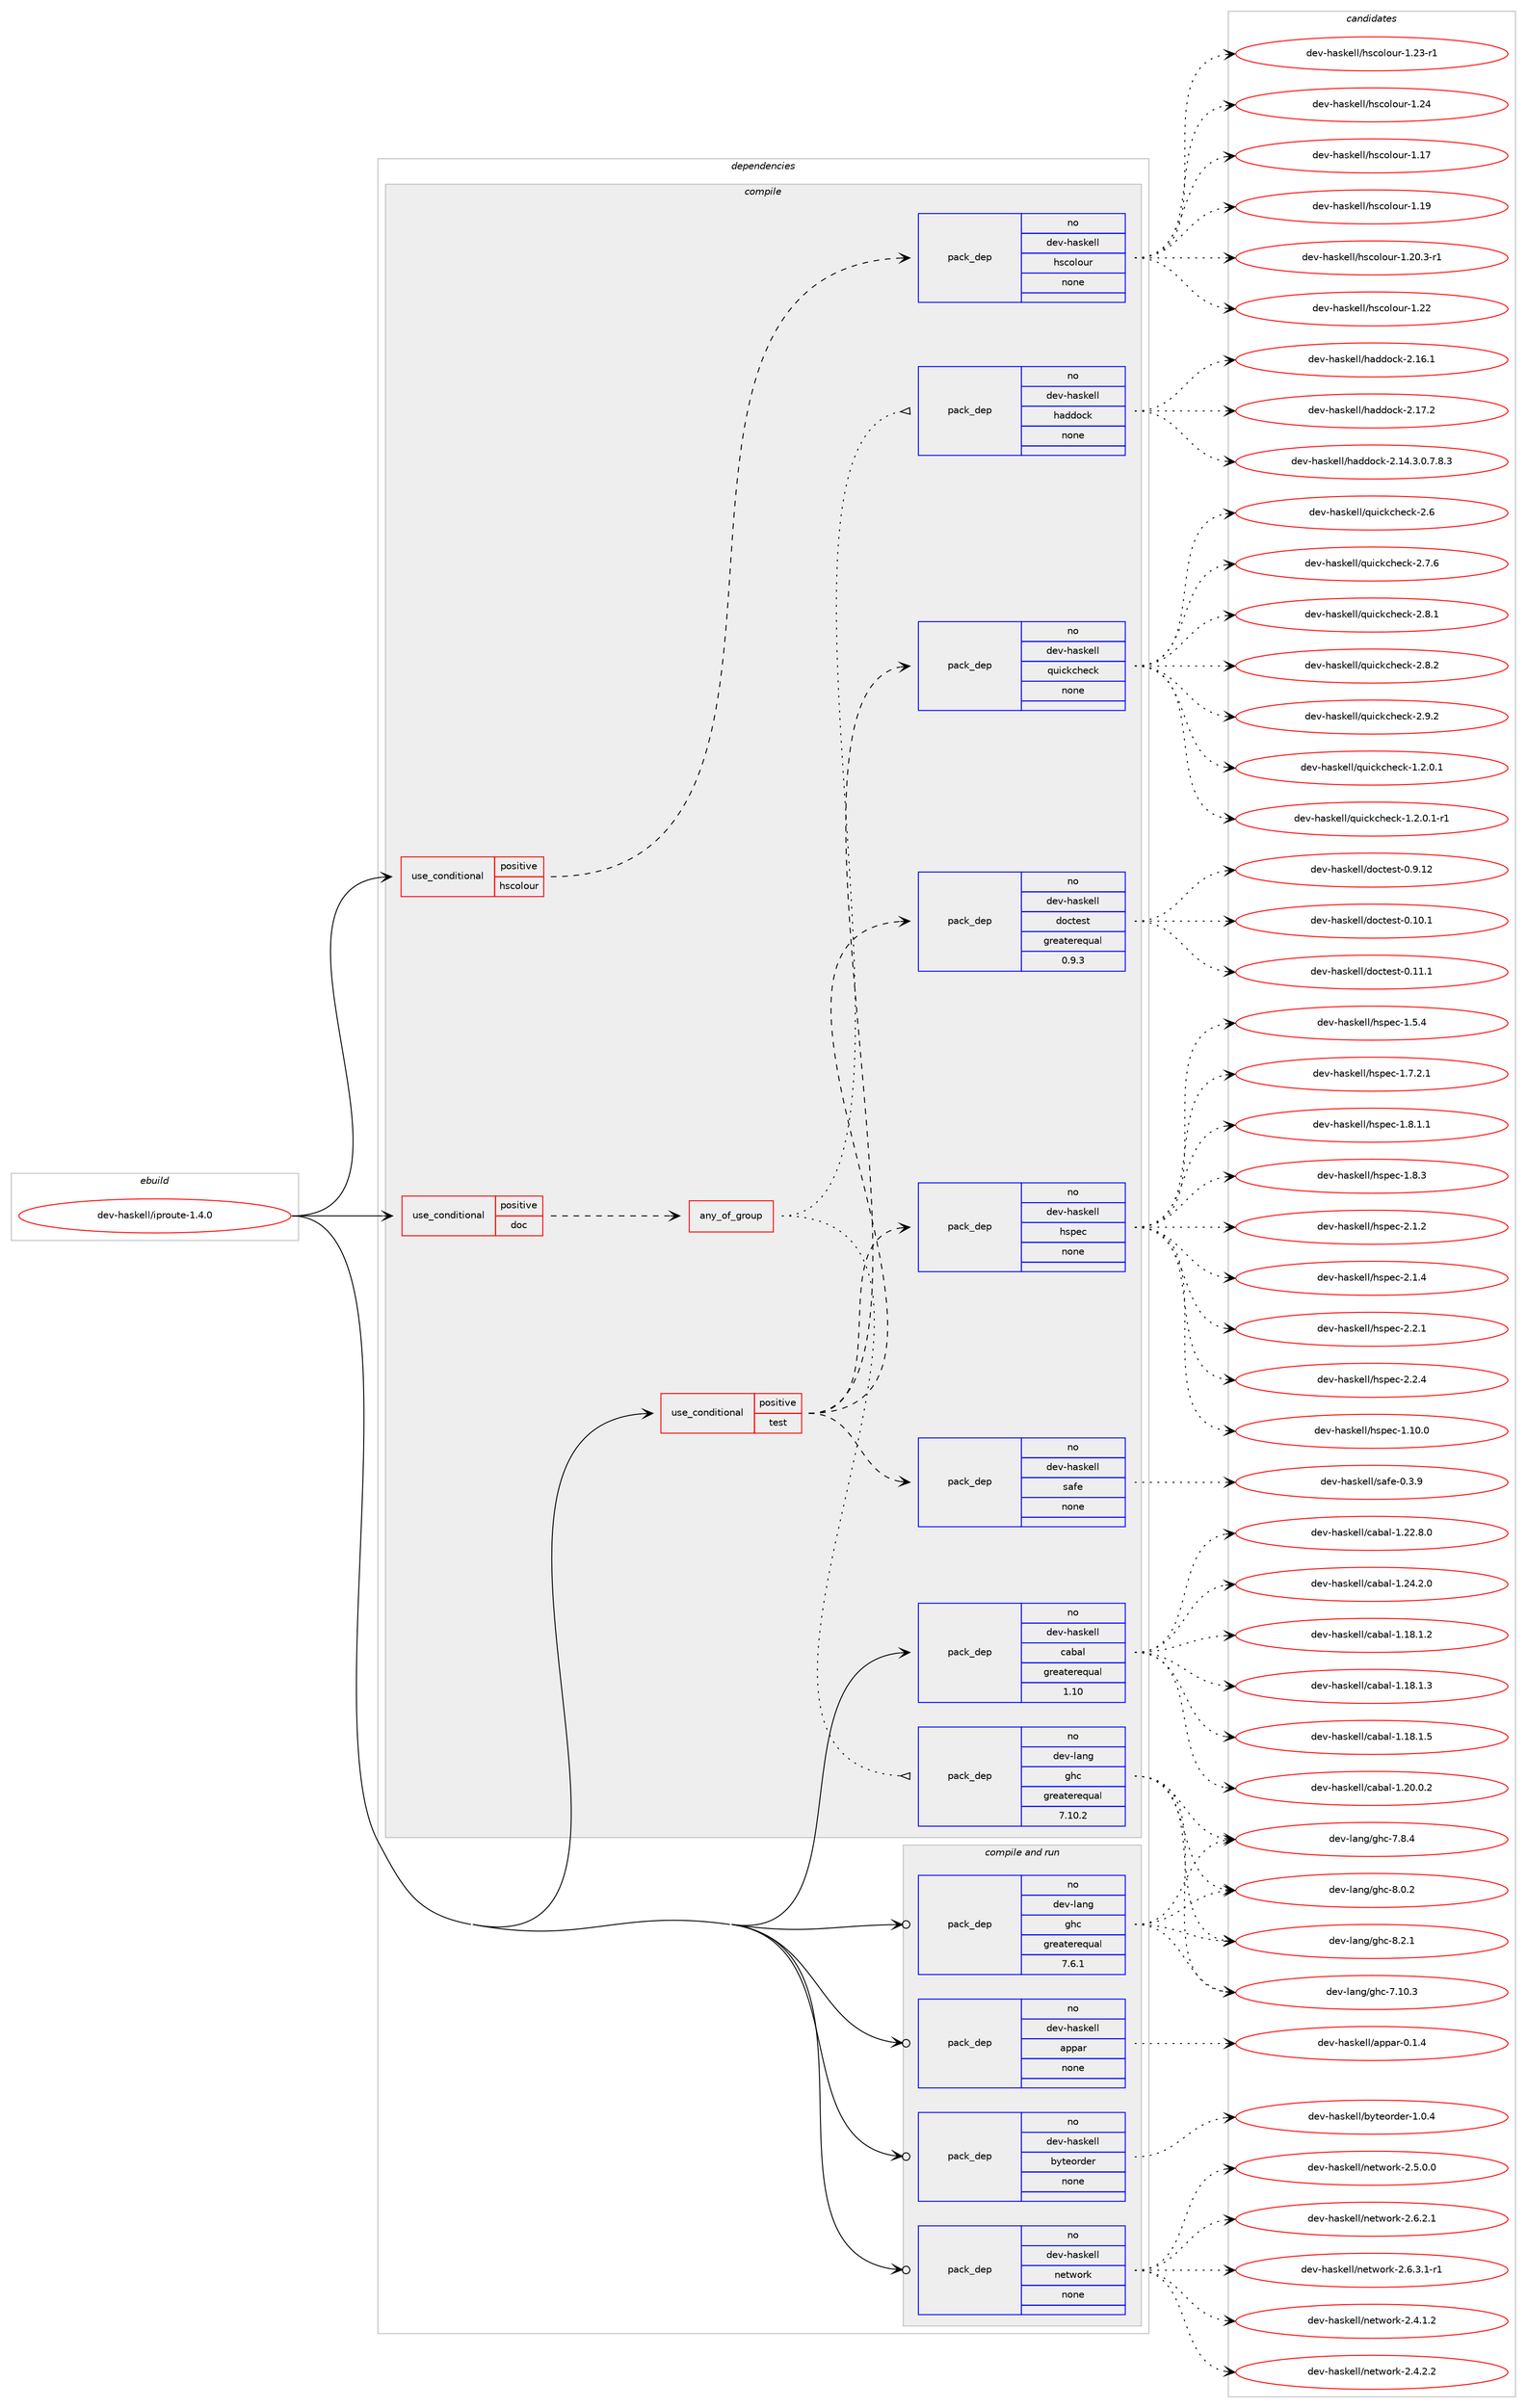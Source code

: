 digraph prolog {

# *************
# Graph options
# *************

newrank=true;
concentrate=true;
compound=true;
graph [rankdir=LR,fontname=Helvetica,fontsize=10,ranksep=1.5];#, ranksep=2.5, nodesep=0.2];
edge  [arrowhead=vee];
node  [fontname=Helvetica,fontsize=10];

# **********
# The ebuild
# **********

subgraph cluster_leftcol {
color=gray;
rank=same;
label=<<i>ebuild</i>>;
id [label="dev-haskell/iproute-1.4.0", color=red, width=4, href="../dev-haskell/iproute-1.4.0.svg"];
}

# ****************
# The dependencies
# ****************

subgraph cluster_midcol {
color=gray;
label=<<i>dependencies</i>>;
subgraph cluster_compile {
fillcolor="#eeeeee";
style=filled;
label=<<i>compile</i>>;
subgraph cond19616 {
dependency85240 [label=<<TABLE BORDER="0" CELLBORDER="1" CELLSPACING="0" CELLPADDING="4"><TR><TD ROWSPAN="3" CELLPADDING="10">use_conditional</TD></TR><TR><TD>positive</TD></TR><TR><TD>doc</TD></TR></TABLE>>, shape=none, color=red];
subgraph any2263 {
dependency85241 [label=<<TABLE BORDER="0" CELLBORDER="1" CELLSPACING="0" CELLPADDING="4"><TR><TD CELLPADDING="10">any_of_group</TD></TR></TABLE>>, shape=none, color=red];subgraph pack63331 {
dependency85242 [label=<<TABLE BORDER="0" CELLBORDER="1" CELLSPACING="0" CELLPADDING="4" WIDTH="220"><TR><TD ROWSPAN="6" CELLPADDING="30">pack_dep</TD></TR><TR><TD WIDTH="110">no</TD></TR><TR><TD>dev-haskell</TD></TR><TR><TD>haddock</TD></TR><TR><TD>none</TD></TR><TR><TD></TD></TR></TABLE>>, shape=none, color=blue];
}
dependency85241:e -> dependency85242:w [weight=20,style="dotted",arrowhead="oinv"];
subgraph pack63332 {
dependency85243 [label=<<TABLE BORDER="0" CELLBORDER="1" CELLSPACING="0" CELLPADDING="4" WIDTH="220"><TR><TD ROWSPAN="6" CELLPADDING="30">pack_dep</TD></TR><TR><TD WIDTH="110">no</TD></TR><TR><TD>dev-lang</TD></TR><TR><TD>ghc</TD></TR><TR><TD>greaterequal</TD></TR><TR><TD>7.10.2</TD></TR></TABLE>>, shape=none, color=blue];
}
dependency85241:e -> dependency85243:w [weight=20,style="dotted",arrowhead="oinv"];
}
dependency85240:e -> dependency85241:w [weight=20,style="dashed",arrowhead="vee"];
}
id:e -> dependency85240:w [weight=20,style="solid",arrowhead="vee"];
subgraph cond19617 {
dependency85244 [label=<<TABLE BORDER="0" CELLBORDER="1" CELLSPACING="0" CELLPADDING="4"><TR><TD ROWSPAN="3" CELLPADDING="10">use_conditional</TD></TR><TR><TD>positive</TD></TR><TR><TD>hscolour</TD></TR></TABLE>>, shape=none, color=red];
subgraph pack63333 {
dependency85245 [label=<<TABLE BORDER="0" CELLBORDER="1" CELLSPACING="0" CELLPADDING="4" WIDTH="220"><TR><TD ROWSPAN="6" CELLPADDING="30">pack_dep</TD></TR><TR><TD WIDTH="110">no</TD></TR><TR><TD>dev-haskell</TD></TR><TR><TD>hscolour</TD></TR><TR><TD>none</TD></TR><TR><TD></TD></TR></TABLE>>, shape=none, color=blue];
}
dependency85244:e -> dependency85245:w [weight=20,style="dashed",arrowhead="vee"];
}
id:e -> dependency85244:w [weight=20,style="solid",arrowhead="vee"];
subgraph cond19618 {
dependency85246 [label=<<TABLE BORDER="0" CELLBORDER="1" CELLSPACING="0" CELLPADDING="4"><TR><TD ROWSPAN="3" CELLPADDING="10">use_conditional</TD></TR><TR><TD>positive</TD></TR><TR><TD>test</TD></TR></TABLE>>, shape=none, color=red];
subgraph pack63334 {
dependency85247 [label=<<TABLE BORDER="0" CELLBORDER="1" CELLSPACING="0" CELLPADDING="4" WIDTH="220"><TR><TD ROWSPAN="6" CELLPADDING="30">pack_dep</TD></TR><TR><TD WIDTH="110">no</TD></TR><TR><TD>dev-haskell</TD></TR><TR><TD>doctest</TD></TR><TR><TD>greaterequal</TD></TR><TR><TD>0.9.3</TD></TR></TABLE>>, shape=none, color=blue];
}
dependency85246:e -> dependency85247:w [weight=20,style="dashed",arrowhead="vee"];
subgraph pack63335 {
dependency85248 [label=<<TABLE BORDER="0" CELLBORDER="1" CELLSPACING="0" CELLPADDING="4" WIDTH="220"><TR><TD ROWSPAN="6" CELLPADDING="30">pack_dep</TD></TR><TR><TD WIDTH="110">no</TD></TR><TR><TD>dev-haskell</TD></TR><TR><TD>hspec</TD></TR><TR><TD>none</TD></TR><TR><TD></TD></TR></TABLE>>, shape=none, color=blue];
}
dependency85246:e -> dependency85248:w [weight=20,style="dashed",arrowhead="vee"];
subgraph pack63336 {
dependency85249 [label=<<TABLE BORDER="0" CELLBORDER="1" CELLSPACING="0" CELLPADDING="4" WIDTH="220"><TR><TD ROWSPAN="6" CELLPADDING="30">pack_dep</TD></TR><TR><TD WIDTH="110">no</TD></TR><TR><TD>dev-haskell</TD></TR><TR><TD>quickcheck</TD></TR><TR><TD>none</TD></TR><TR><TD></TD></TR></TABLE>>, shape=none, color=blue];
}
dependency85246:e -> dependency85249:w [weight=20,style="dashed",arrowhead="vee"];
subgraph pack63337 {
dependency85250 [label=<<TABLE BORDER="0" CELLBORDER="1" CELLSPACING="0" CELLPADDING="4" WIDTH="220"><TR><TD ROWSPAN="6" CELLPADDING="30">pack_dep</TD></TR><TR><TD WIDTH="110">no</TD></TR><TR><TD>dev-haskell</TD></TR><TR><TD>safe</TD></TR><TR><TD>none</TD></TR><TR><TD></TD></TR></TABLE>>, shape=none, color=blue];
}
dependency85246:e -> dependency85250:w [weight=20,style="dashed",arrowhead="vee"];
}
id:e -> dependency85246:w [weight=20,style="solid",arrowhead="vee"];
subgraph pack63338 {
dependency85251 [label=<<TABLE BORDER="0" CELLBORDER="1" CELLSPACING="0" CELLPADDING="4" WIDTH="220"><TR><TD ROWSPAN="6" CELLPADDING="30">pack_dep</TD></TR><TR><TD WIDTH="110">no</TD></TR><TR><TD>dev-haskell</TD></TR><TR><TD>cabal</TD></TR><TR><TD>greaterequal</TD></TR><TR><TD>1.10</TD></TR></TABLE>>, shape=none, color=blue];
}
id:e -> dependency85251:w [weight=20,style="solid",arrowhead="vee"];
}
subgraph cluster_compileandrun {
fillcolor="#eeeeee";
style=filled;
label=<<i>compile and run</i>>;
subgraph pack63339 {
dependency85252 [label=<<TABLE BORDER="0" CELLBORDER="1" CELLSPACING="0" CELLPADDING="4" WIDTH="220"><TR><TD ROWSPAN="6" CELLPADDING="30">pack_dep</TD></TR><TR><TD WIDTH="110">no</TD></TR><TR><TD>dev-haskell</TD></TR><TR><TD>appar</TD></TR><TR><TD>none</TD></TR><TR><TD></TD></TR></TABLE>>, shape=none, color=blue];
}
id:e -> dependency85252:w [weight=20,style="solid",arrowhead="odotvee"];
subgraph pack63340 {
dependency85253 [label=<<TABLE BORDER="0" CELLBORDER="1" CELLSPACING="0" CELLPADDING="4" WIDTH="220"><TR><TD ROWSPAN="6" CELLPADDING="30">pack_dep</TD></TR><TR><TD WIDTH="110">no</TD></TR><TR><TD>dev-haskell</TD></TR><TR><TD>byteorder</TD></TR><TR><TD>none</TD></TR><TR><TD></TD></TR></TABLE>>, shape=none, color=blue];
}
id:e -> dependency85253:w [weight=20,style="solid",arrowhead="odotvee"];
subgraph pack63341 {
dependency85254 [label=<<TABLE BORDER="0" CELLBORDER="1" CELLSPACING="0" CELLPADDING="4" WIDTH="220"><TR><TD ROWSPAN="6" CELLPADDING="30">pack_dep</TD></TR><TR><TD WIDTH="110">no</TD></TR><TR><TD>dev-haskell</TD></TR><TR><TD>network</TD></TR><TR><TD>none</TD></TR><TR><TD></TD></TR></TABLE>>, shape=none, color=blue];
}
id:e -> dependency85254:w [weight=20,style="solid",arrowhead="odotvee"];
subgraph pack63342 {
dependency85255 [label=<<TABLE BORDER="0" CELLBORDER="1" CELLSPACING="0" CELLPADDING="4" WIDTH="220"><TR><TD ROWSPAN="6" CELLPADDING="30">pack_dep</TD></TR><TR><TD WIDTH="110">no</TD></TR><TR><TD>dev-lang</TD></TR><TR><TD>ghc</TD></TR><TR><TD>greaterequal</TD></TR><TR><TD>7.6.1</TD></TR></TABLE>>, shape=none, color=blue];
}
id:e -> dependency85255:w [weight=20,style="solid",arrowhead="odotvee"];
}
subgraph cluster_run {
fillcolor="#eeeeee";
style=filled;
label=<<i>run</i>>;
}
}

# **************
# The candidates
# **************

subgraph cluster_choices {
rank=same;
color=gray;
label=<<i>candidates</i>>;

subgraph choice63331 {
color=black;
nodesep=1;
choice1001011184510497115107101108108471049710010011199107455046495246514648465546564651 [label="dev-haskell/haddock-2.14.3.0.7.8.3", color=red, width=4,href="../dev-haskell/haddock-2.14.3.0.7.8.3.svg"];
choice100101118451049711510710110810847104971001001119910745504649544649 [label="dev-haskell/haddock-2.16.1", color=red, width=4,href="../dev-haskell/haddock-2.16.1.svg"];
choice100101118451049711510710110810847104971001001119910745504649554650 [label="dev-haskell/haddock-2.17.2", color=red, width=4,href="../dev-haskell/haddock-2.17.2.svg"];
dependency85242:e -> choice1001011184510497115107101108108471049710010011199107455046495246514648465546564651:w [style=dotted,weight="100"];
dependency85242:e -> choice100101118451049711510710110810847104971001001119910745504649544649:w [style=dotted,weight="100"];
dependency85242:e -> choice100101118451049711510710110810847104971001001119910745504649554650:w [style=dotted,weight="100"];
}
subgraph choice63332 {
color=black;
nodesep=1;
choice1001011184510897110103471031049945554649484651 [label="dev-lang/ghc-7.10.3", color=red, width=4,href="../dev-lang/ghc-7.10.3.svg"];
choice10010111845108971101034710310499455546564652 [label="dev-lang/ghc-7.8.4", color=red, width=4,href="../dev-lang/ghc-7.8.4.svg"];
choice10010111845108971101034710310499455646484650 [label="dev-lang/ghc-8.0.2", color=red, width=4,href="../dev-lang/ghc-8.0.2.svg"];
choice10010111845108971101034710310499455646504649 [label="dev-lang/ghc-8.2.1", color=red, width=4,href="../dev-lang/ghc-8.2.1.svg"];
dependency85243:e -> choice1001011184510897110103471031049945554649484651:w [style=dotted,weight="100"];
dependency85243:e -> choice10010111845108971101034710310499455546564652:w [style=dotted,weight="100"];
dependency85243:e -> choice10010111845108971101034710310499455646484650:w [style=dotted,weight="100"];
dependency85243:e -> choice10010111845108971101034710310499455646504649:w [style=dotted,weight="100"];
}
subgraph choice63333 {
color=black;
nodesep=1;
choice100101118451049711510710110810847104115991111081111171144549464955 [label="dev-haskell/hscolour-1.17", color=red, width=4,href="../dev-haskell/hscolour-1.17.svg"];
choice100101118451049711510710110810847104115991111081111171144549464957 [label="dev-haskell/hscolour-1.19", color=red, width=4,href="../dev-haskell/hscolour-1.19.svg"];
choice10010111845104971151071011081084710411599111108111117114454946504846514511449 [label="dev-haskell/hscolour-1.20.3-r1", color=red, width=4,href="../dev-haskell/hscolour-1.20.3-r1.svg"];
choice100101118451049711510710110810847104115991111081111171144549465050 [label="dev-haskell/hscolour-1.22", color=red, width=4,href="../dev-haskell/hscolour-1.22.svg"];
choice1001011184510497115107101108108471041159911110811111711445494650514511449 [label="dev-haskell/hscolour-1.23-r1", color=red, width=4,href="../dev-haskell/hscolour-1.23-r1.svg"];
choice100101118451049711510710110810847104115991111081111171144549465052 [label="dev-haskell/hscolour-1.24", color=red, width=4,href="../dev-haskell/hscolour-1.24.svg"];
dependency85245:e -> choice100101118451049711510710110810847104115991111081111171144549464955:w [style=dotted,weight="100"];
dependency85245:e -> choice100101118451049711510710110810847104115991111081111171144549464957:w [style=dotted,weight="100"];
dependency85245:e -> choice10010111845104971151071011081084710411599111108111117114454946504846514511449:w [style=dotted,weight="100"];
dependency85245:e -> choice100101118451049711510710110810847104115991111081111171144549465050:w [style=dotted,weight="100"];
dependency85245:e -> choice1001011184510497115107101108108471041159911110811111711445494650514511449:w [style=dotted,weight="100"];
dependency85245:e -> choice100101118451049711510710110810847104115991111081111171144549465052:w [style=dotted,weight="100"];
}
subgraph choice63334 {
color=black;
nodesep=1;
choice1001011184510497115107101108108471001119911610111511645484649484649 [label="dev-haskell/doctest-0.10.1", color=red, width=4,href="../dev-haskell/doctest-0.10.1.svg"];
choice1001011184510497115107101108108471001119911610111511645484649494649 [label="dev-haskell/doctest-0.11.1", color=red, width=4,href="../dev-haskell/doctest-0.11.1.svg"];
choice1001011184510497115107101108108471001119911610111511645484657464950 [label="dev-haskell/doctest-0.9.12", color=red, width=4,href="../dev-haskell/doctest-0.9.12.svg"];
dependency85247:e -> choice1001011184510497115107101108108471001119911610111511645484649484649:w [style=dotted,weight="100"];
dependency85247:e -> choice1001011184510497115107101108108471001119911610111511645484649494649:w [style=dotted,weight="100"];
dependency85247:e -> choice1001011184510497115107101108108471001119911610111511645484657464950:w [style=dotted,weight="100"];
}
subgraph choice63335 {
color=black;
nodesep=1;
choice1001011184510497115107101108108471041151121019945494649484648 [label="dev-haskell/hspec-1.10.0", color=red, width=4,href="../dev-haskell/hspec-1.10.0.svg"];
choice10010111845104971151071011081084710411511210199454946534652 [label="dev-haskell/hspec-1.5.4", color=red, width=4,href="../dev-haskell/hspec-1.5.4.svg"];
choice100101118451049711510710110810847104115112101994549465546504649 [label="dev-haskell/hspec-1.7.2.1", color=red, width=4,href="../dev-haskell/hspec-1.7.2.1.svg"];
choice100101118451049711510710110810847104115112101994549465646494649 [label="dev-haskell/hspec-1.8.1.1", color=red, width=4,href="../dev-haskell/hspec-1.8.1.1.svg"];
choice10010111845104971151071011081084710411511210199454946564651 [label="dev-haskell/hspec-1.8.3", color=red, width=4,href="../dev-haskell/hspec-1.8.3.svg"];
choice10010111845104971151071011081084710411511210199455046494650 [label="dev-haskell/hspec-2.1.2", color=red, width=4,href="../dev-haskell/hspec-2.1.2.svg"];
choice10010111845104971151071011081084710411511210199455046494652 [label="dev-haskell/hspec-2.1.4", color=red, width=4,href="../dev-haskell/hspec-2.1.4.svg"];
choice10010111845104971151071011081084710411511210199455046504649 [label="dev-haskell/hspec-2.2.1", color=red, width=4,href="../dev-haskell/hspec-2.2.1.svg"];
choice10010111845104971151071011081084710411511210199455046504652 [label="dev-haskell/hspec-2.2.4", color=red, width=4,href="../dev-haskell/hspec-2.2.4.svg"];
dependency85248:e -> choice1001011184510497115107101108108471041151121019945494649484648:w [style=dotted,weight="100"];
dependency85248:e -> choice10010111845104971151071011081084710411511210199454946534652:w [style=dotted,weight="100"];
dependency85248:e -> choice100101118451049711510710110810847104115112101994549465546504649:w [style=dotted,weight="100"];
dependency85248:e -> choice100101118451049711510710110810847104115112101994549465646494649:w [style=dotted,weight="100"];
dependency85248:e -> choice10010111845104971151071011081084710411511210199454946564651:w [style=dotted,weight="100"];
dependency85248:e -> choice10010111845104971151071011081084710411511210199455046494650:w [style=dotted,weight="100"];
dependency85248:e -> choice10010111845104971151071011081084710411511210199455046494652:w [style=dotted,weight="100"];
dependency85248:e -> choice10010111845104971151071011081084710411511210199455046504649:w [style=dotted,weight="100"];
dependency85248:e -> choice10010111845104971151071011081084710411511210199455046504652:w [style=dotted,weight="100"];
}
subgraph choice63336 {
color=black;
nodesep=1;
choice1001011184510497115107101108108471131171059910799104101991074549465046484649 [label="dev-haskell/quickcheck-1.2.0.1", color=red, width=4,href="../dev-haskell/quickcheck-1.2.0.1.svg"];
choice10010111845104971151071011081084711311710599107991041019910745494650464846494511449 [label="dev-haskell/quickcheck-1.2.0.1-r1", color=red, width=4,href="../dev-haskell/quickcheck-1.2.0.1-r1.svg"];
choice10010111845104971151071011081084711311710599107991041019910745504654 [label="dev-haskell/quickcheck-2.6", color=red, width=4,href="../dev-haskell/quickcheck-2.6.svg"];
choice100101118451049711510710110810847113117105991079910410199107455046554654 [label="dev-haskell/quickcheck-2.7.6", color=red, width=4,href="../dev-haskell/quickcheck-2.7.6.svg"];
choice100101118451049711510710110810847113117105991079910410199107455046564649 [label="dev-haskell/quickcheck-2.8.1", color=red, width=4,href="../dev-haskell/quickcheck-2.8.1.svg"];
choice100101118451049711510710110810847113117105991079910410199107455046564650 [label="dev-haskell/quickcheck-2.8.2", color=red, width=4,href="../dev-haskell/quickcheck-2.8.2.svg"];
choice100101118451049711510710110810847113117105991079910410199107455046574650 [label="dev-haskell/quickcheck-2.9.2", color=red, width=4,href="../dev-haskell/quickcheck-2.9.2.svg"];
dependency85249:e -> choice1001011184510497115107101108108471131171059910799104101991074549465046484649:w [style=dotted,weight="100"];
dependency85249:e -> choice10010111845104971151071011081084711311710599107991041019910745494650464846494511449:w [style=dotted,weight="100"];
dependency85249:e -> choice10010111845104971151071011081084711311710599107991041019910745504654:w [style=dotted,weight="100"];
dependency85249:e -> choice100101118451049711510710110810847113117105991079910410199107455046554654:w [style=dotted,weight="100"];
dependency85249:e -> choice100101118451049711510710110810847113117105991079910410199107455046564649:w [style=dotted,weight="100"];
dependency85249:e -> choice100101118451049711510710110810847113117105991079910410199107455046564650:w [style=dotted,weight="100"];
dependency85249:e -> choice100101118451049711510710110810847113117105991079910410199107455046574650:w [style=dotted,weight="100"];
}
subgraph choice63337 {
color=black;
nodesep=1;
choice10010111845104971151071011081084711597102101454846514657 [label="dev-haskell/safe-0.3.9", color=red, width=4,href="../dev-haskell/safe-0.3.9.svg"];
dependency85250:e -> choice10010111845104971151071011081084711597102101454846514657:w [style=dotted,weight="100"];
}
subgraph choice63338 {
color=black;
nodesep=1;
choice10010111845104971151071011081084799979897108454946495646494650 [label="dev-haskell/cabal-1.18.1.2", color=red, width=4,href="../dev-haskell/cabal-1.18.1.2.svg"];
choice10010111845104971151071011081084799979897108454946495646494651 [label="dev-haskell/cabal-1.18.1.3", color=red, width=4,href="../dev-haskell/cabal-1.18.1.3.svg"];
choice10010111845104971151071011081084799979897108454946495646494653 [label="dev-haskell/cabal-1.18.1.5", color=red, width=4,href="../dev-haskell/cabal-1.18.1.5.svg"];
choice10010111845104971151071011081084799979897108454946504846484650 [label="dev-haskell/cabal-1.20.0.2", color=red, width=4,href="../dev-haskell/cabal-1.20.0.2.svg"];
choice10010111845104971151071011081084799979897108454946505046564648 [label="dev-haskell/cabal-1.22.8.0", color=red, width=4,href="../dev-haskell/cabal-1.22.8.0.svg"];
choice10010111845104971151071011081084799979897108454946505246504648 [label="dev-haskell/cabal-1.24.2.0", color=red, width=4,href="../dev-haskell/cabal-1.24.2.0.svg"];
dependency85251:e -> choice10010111845104971151071011081084799979897108454946495646494650:w [style=dotted,weight="100"];
dependency85251:e -> choice10010111845104971151071011081084799979897108454946495646494651:w [style=dotted,weight="100"];
dependency85251:e -> choice10010111845104971151071011081084799979897108454946495646494653:w [style=dotted,weight="100"];
dependency85251:e -> choice10010111845104971151071011081084799979897108454946504846484650:w [style=dotted,weight="100"];
dependency85251:e -> choice10010111845104971151071011081084799979897108454946505046564648:w [style=dotted,weight="100"];
dependency85251:e -> choice10010111845104971151071011081084799979897108454946505246504648:w [style=dotted,weight="100"];
}
subgraph choice63339 {
color=black;
nodesep=1;
choice1001011184510497115107101108108479711211297114454846494652 [label="dev-haskell/appar-0.1.4", color=red, width=4,href="../dev-haskell/appar-0.1.4.svg"];
dependency85252:e -> choice1001011184510497115107101108108479711211297114454846494652:w [style=dotted,weight="100"];
}
subgraph choice63340 {
color=black;
nodesep=1;
choice10010111845104971151071011081084798121116101111114100101114454946484652 [label="dev-haskell/byteorder-1.0.4", color=red, width=4,href="../dev-haskell/byteorder-1.0.4.svg"];
dependency85253:e -> choice10010111845104971151071011081084798121116101111114100101114454946484652:w [style=dotted,weight="100"];
}
subgraph choice63341 {
color=black;
nodesep=1;
choice1001011184510497115107101108108471101011161191111141074550465246494650 [label="dev-haskell/network-2.4.1.2", color=red, width=4,href="../dev-haskell/network-2.4.1.2.svg"];
choice1001011184510497115107101108108471101011161191111141074550465246504650 [label="dev-haskell/network-2.4.2.2", color=red, width=4,href="../dev-haskell/network-2.4.2.2.svg"];
choice1001011184510497115107101108108471101011161191111141074550465346484648 [label="dev-haskell/network-2.5.0.0", color=red, width=4,href="../dev-haskell/network-2.5.0.0.svg"];
choice1001011184510497115107101108108471101011161191111141074550465446504649 [label="dev-haskell/network-2.6.2.1", color=red, width=4,href="../dev-haskell/network-2.6.2.1.svg"];
choice10010111845104971151071011081084711010111611911111410745504654465146494511449 [label="dev-haskell/network-2.6.3.1-r1", color=red, width=4,href="../dev-haskell/network-2.6.3.1-r1.svg"];
dependency85254:e -> choice1001011184510497115107101108108471101011161191111141074550465246494650:w [style=dotted,weight="100"];
dependency85254:e -> choice1001011184510497115107101108108471101011161191111141074550465246504650:w [style=dotted,weight="100"];
dependency85254:e -> choice1001011184510497115107101108108471101011161191111141074550465346484648:w [style=dotted,weight="100"];
dependency85254:e -> choice1001011184510497115107101108108471101011161191111141074550465446504649:w [style=dotted,weight="100"];
dependency85254:e -> choice10010111845104971151071011081084711010111611911111410745504654465146494511449:w [style=dotted,weight="100"];
}
subgraph choice63342 {
color=black;
nodesep=1;
choice1001011184510897110103471031049945554649484651 [label="dev-lang/ghc-7.10.3", color=red, width=4,href="../dev-lang/ghc-7.10.3.svg"];
choice10010111845108971101034710310499455546564652 [label="dev-lang/ghc-7.8.4", color=red, width=4,href="../dev-lang/ghc-7.8.4.svg"];
choice10010111845108971101034710310499455646484650 [label="dev-lang/ghc-8.0.2", color=red, width=4,href="../dev-lang/ghc-8.0.2.svg"];
choice10010111845108971101034710310499455646504649 [label="dev-lang/ghc-8.2.1", color=red, width=4,href="../dev-lang/ghc-8.2.1.svg"];
dependency85255:e -> choice1001011184510897110103471031049945554649484651:w [style=dotted,weight="100"];
dependency85255:e -> choice10010111845108971101034710310499455546564652:w [style=dotted,weight="100"];
dependency85255:e -> choice10010111845108971101034710310499455646484650:w [style=dotted,weight="100"];
dependency85255:e -> choice10010111845108971101034710310499455646504649:w [style=dotted,weight="100"];
}
}

}
